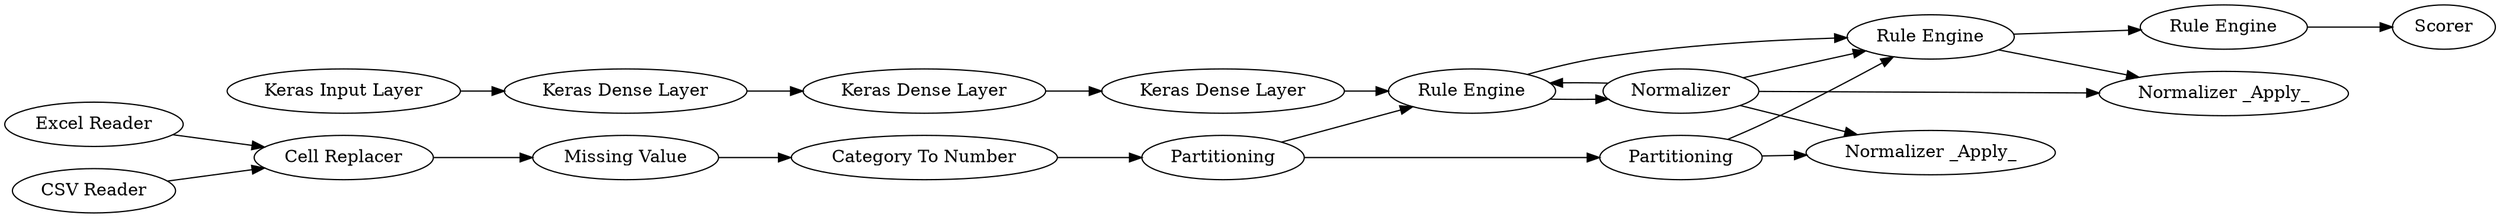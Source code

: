 digraph {
	168 -> 166
	175 -> 168
	172 -> 173
	18 -> 157
	173 -> 174
	157 -> 159
	166 -> 162
	166 -> 160
	166 -> 169
	159 -> 165
	17 -> 18
	166 -> 168
	16 -> 18
	169 -> 9
	161 -> 160
	165 -> 161
	161 -> 169
	169 -> 162
	165 -> 168
	174 -> 175
	9 -> 177
	168 -> 169
	175 [label="Keras Dense Layer"]
	16 [label="CSV Reader"]
	165 [label=Partitioning]
	168 [label="Rule Engine"]
	169 [label="Rule Engine"]
	157 [label="Missing Value"]
	173 [label="Keras Dense Layer"]
	161 [label=Partitioning]
	9 [label="Rule Engine"]
	174 [label="Keras Dense Layer"]
	18 [label="Cell Replacer"]
	159 [label="Category To Number"]
	162 [label="Normalizer _Apply_"]
	172 [label="Keras Input Layer"]
	177 [label=Scorer]
	17 [label="Excel Reader"]
	160 [label="Normalizer _Apply_"]
	166 [label=Normalizer]
	rankdir=LR
}
